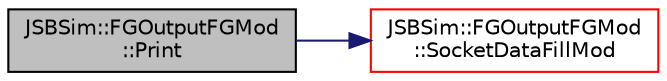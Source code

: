 digraph "JSBSim::FGOutputFGMod::Print"
{
 // LATEX_PDF_SIZE
  edge [fontname="Helvetica",fontsize="10",labelfontname="Helvetica",labelfontsize="10"];
  node [fontname="Helvetica",fontsize="10",shape=record];
  rankdir="LR";
  Node1 [label="JSBSim::FGOutputFGMod\l::Print",height=0.2,width=0.4,color="black", fillcolor="grey75", style="filled", fontcolor="black",tooltip=" "];
  Node1 -> Node2 [color="midnightblue",fontsize="10",style="solid",fontname="Helvetica"];
  Node2 [label="JSBSim::FGOutputFGMod\l::SocketDataFillMod",height=0.2,width=0.4,color="red", fillcolor="white", style="filled",URL="$classJSBSim_1_1FGOutputFGMod.html#a85d76e9d0700038501ef819bf7dceb4b",tooltip=" "];
}

